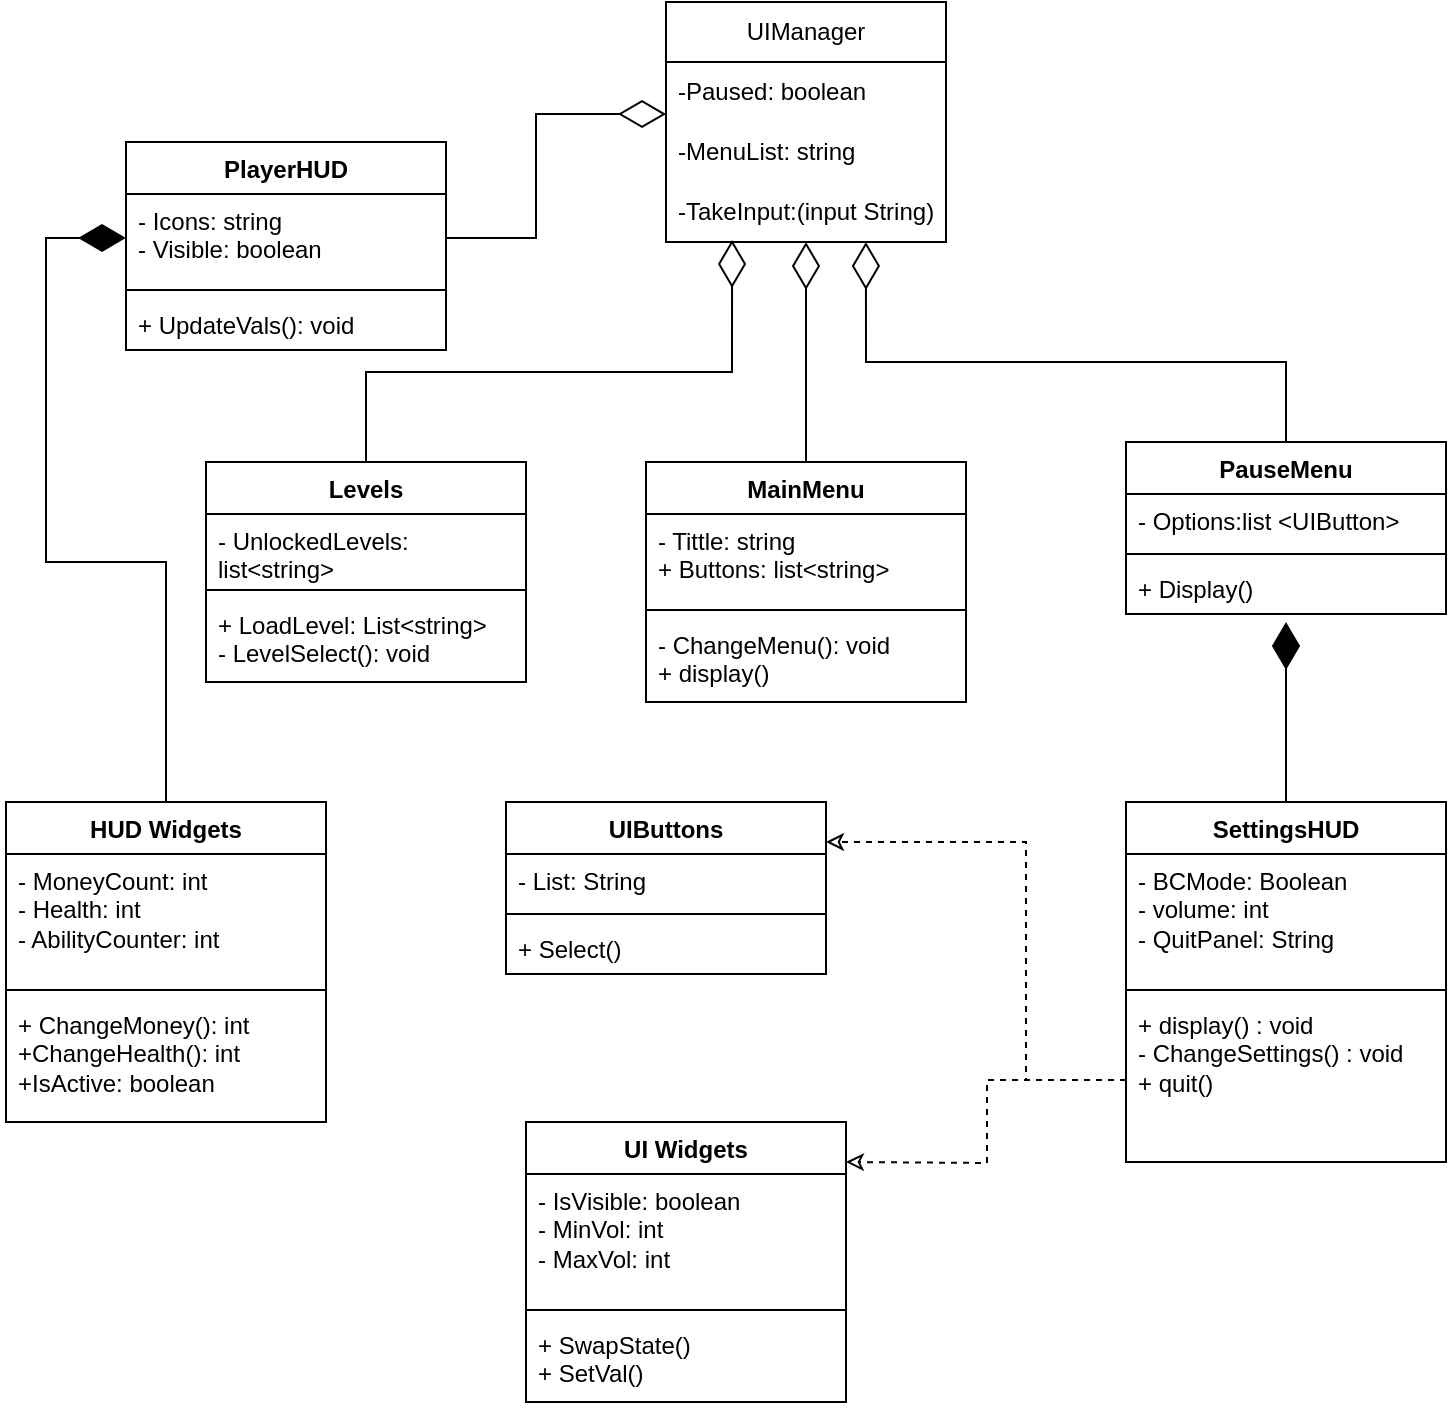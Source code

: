 <mxfile version="28.2.5">
  <diagram name="Page-1" id="ypWNH_NdX8jUmAUTKLSt">
    <mxGraphModel dx="1426" dy="751" grid="1" gridSize="10" guides="1" tooltips="1" connect="1" arrows="1" fold="1" page="1" pageScale="1" pageWidth="850" pageHeight="1100" math="0" shadow="0">
      <root>
        <mxCell id="0" />
        <mxCell id="1" parent="0" />
        <mxCell id="_kGtLuopgNVNcAvX2n4w-1" value="UIManager" style="swimlane;fontStyle=0;childLayout=stackLayout;horizontal=1;startSize=30;horizontalStack=0;resizeParent=1;resizeParentMax=0;resizeLast=0;collapsible=1;marginBottom=0;whiteSpace=wrap;html=1;" vertex="1" parent="1">
          <mxGeometry x="360" y="10" width="140" height="120" as="geometry" />
        </mxCell>
        <mxCell id="_kGtLuopgNVNcAvX2n4w-2" value="-Paused: boolean" style="text;strokeColor=none;fillColor=none;align=left;verticalAlign=middle;spacingLeft=4;spacingRight=4;overflow=hidden;points=[[0,0.5],[1,0.5]];portConstraint=eastwest;rotatable=0;whiteSpace=wrap;html=1;" vertex="1" parent="_kGtLuopgNVNcAvX2n4w-1">
          <mxGeometry y="30" width="140" height="30" as="geometry" />
        </mxCell>
        <mxCell id="_kGtLuopgNVNcAvX2n4w-3" value="-MenuList: string" style="text;strokeColor=none;fillColor=none;align=left;verticalAlign=middle;spacingLeft=4;spacingRight=4;overflow=hidden;points=[[0,0.5],[1,0.5]];portConstraint=eastwest;rotatable=0;whiteSpace=wrap;html=1;" vertex="1" parent="_kGtLuopgNVNcAvX2n4w-1">
          <mxGeometry y="60" width="140" height="30" as="geometry" />
        </mxCell>
        <mxCell id="_kGtLuopgNVNcAvX2n4w-5" value="-TakeInput:(input String)" style="text;strokeColor=none;fillColor=none;align=left;verticalAlign=middle;spacingLeft=4;spacingRight=4;overflow=hidden;points=[[0,0.5],[1,0.5]];portConstraint=eastwest;rotatable=0;whiteSpace=wrap;html=1;" vertex="1" parent="_kGtLuopgNVNcAvX2n4w-1">
          <mxGeometry y="90" width="140" height="30" as="geometry" />
        </mxCell>
        <mxCell id="_kGtLuopgNVNcAvX2n4w-25" value="PauseMenu" style="swimlane;fontStyle=1;align=center;verticalAlign=top;childLayout=stackLayout;horizontal=1;startSize=26;horizontalStack=0;resizeParent=1;resizeParentMax=0;resizeLast=0;collapsible=1;marginBottom=0;whiteSpace=wrap;html=1;" vertex="1" parent="1">
          <mxGeometry x="590" y="230" width="160" height="86" as="geometry" />
        </mxCell>
        <mxCell id="_kGtLuopgNVNcAvX2n4w-26" value="- Options:list &amp;lt;UIButton&amp;gt;" style="text;strokeColor=none;fillColor=none;align=left;verticalAlign=top;spacingLeft=4;spacingRight=4;overflow=hidden;rotatable=0;points=[[0,0.5],[1,0.5]];portConstraint=eastwest;whiteSpace=wrap;html=1;" vertex="1" parent="_kGtLuopgNVNcAvX2n4w-25">
          <mxGeometry y="26" width="160" height="26" as="geometry" />
        </mxCell>
        <mxCell id="_kGtLuopgNVNcAvX2n4w-27" value="" style="line;strokeWidth=1;fillColor=none;align=left;verticalAlign=middle;spacingTop=-1;spacingLeft=3;spacingRight=3;rotatable=0;labelPosition=right;points=[];portConstraint=eastwest;strokeColor=inherit;" vertex="1" parent="_kGtLuopgNVNcAvX2n4w-25">
          <mxGeometry y="52" width="160" height="8" as="geometry" />
        </mxCell>
        <mxCell id="_kGtLuopgNVNcAvX2n4w-28" value="+ Display()" style="text;strokeColor=none;fillColor=none;align=left;verticalAlign=top;spacingLeft=4;spacingRight=4;overflow=hidden;rotatable=0;points=[[0,0.5],[1,0.5]];portConstraint=eastwest;whiteSpace=wrap;html=1;" vertex="1" parent="_kGtLuopgNVNcAvX2n4w-25">
          <mxGeometry y="60" width="160" height="26" as="geometry" />
        </mxCell>
        <mxCell id="_kGtLuopgNVNcAvX2n4w-30" style="edgeStyle=orthogonalEdgeStyle;rounded=0;orthogonalLoop=1;jettySize=auto;html=1;elbow=vertical;endArrow=diamondThin;endFill=0;entryX=0.714;entryY=1;entryDx=0;entryDy=0;entryPerimeter=0;startSize=10;jumpSize=6;endSize=21;" edge="1" parent="1" source="_kGtLuopgNVNcAvX2n4w-25" target="_kGtLuopgNVNcAvX2n4w-5">
          <mxGeometry relative="1" as="geometry">
            <mxPoint x="440" y="150" as="targetPoint" />
          </mxGeometry>
        </mxCell>
        <mxCell id="_kGtLuopgNVNcAvX2n4w-32" value="MainMenu" style="swimlane;fontStyle=1;align=center;verticalAlign=top;childLayout=stackLayout;horizontal=1;startSize=26;horizontalStack=0;resizeParent=1;resizeParentMax=0;resizeLast=0;collapsible=1;marginBottom=0;whiteSpace=wrap;html=1;" vertex="1" parent="1">
          <mxGeometry x="350" y="240" width="160" height="120" as="geometry" />
        </mxCell>
        <mxCell id="_kGtLuopgNVNcAvX2n4w-33" value="- Tittle: string&lt;div&gt;+ Buttons: list&amp;lt;string&amp;gt;&lt;/div&gt;" style="text;strokeColor=none;fillColor=none;align=left;verticalAlign=top;spacingLeft=4;spacingRight=4;overflow=hidden;rotatable=0;points=[[0,0.5],[1,0.5]];portConstraint=eastwest;whiteSpace=wrap;html=1;" vertex="1" parent="_kGtLuopgNVNcAvX2n4w-32">
          <mxGeometry y="26" width="160" height="44" as="geometry" />
        </mxCell>
        <mxCell id="_kGtLuopgNVNcAvX2n4w-34" value="" style="line;strokeWidth=1;fillColor=none;align=left;verticalAlign=middle;spacingTop=-1;spacingLeft=3;spacingRight=3;rotatable=0;labelPosition=right;points=[];portConstraint=eastwest;strokeColor=inherit;" vertex="1" parent="_kGtLuopgNVNcAvX2n4w-32">
          <mxGeometry y="70" width="160" height="8" as="geometry" />
        </mxCell>
        <mxCell id="_kGtLuopgNVNcAvX2n4w-35" value="- ChangeMenu(): void&lt;div&gt;+ display()&lt;/div&gt;" style="text;strokeColor=none;fillColor=none;align=left;verticalAlign=top;spacingLeft=4;spacingRight=4;overflow=hidden;rotatable=0;points=[[0,0.5],[1,0.5]];portConstraint=eastwest;whiteSpace=wrap;html=1;" vertex="1" parent="_kGtLuopgNVNcAvX2n4w-32">
          <mxGeometry y="78" width="160" height="42" as="geometry" />
        </mxCell>
        <mxCell id="_kGtLuopgNVNcAvX2n4w-38" style="edgeStyle=orthogonalEdgeStyle;shape=filledEdge;rounded=0;orthogonalLoop=1;jettySize=auto;html=1;elbow=vertical;endArrow=diamondThin;endFill=0;strokeWidth=1;endSize=21;" edge="1" parent="1" source="_kGtLuopgNVNcAvX2n4w-32">
          <mxGeometry relative="1" as="geometry">
            <mxPoint x="430" y="130" as="targetPoint" />
          </mxGeometry>
        </mxCell>
        <mxCell id="_kGtLuopgNVNcAvX2n4w-39" value="Levels" style="swimlane;fontStyle=1;align=center;verticalAlign=top;childLayout=stackLayout;horizontal=1;startSize=26;horizontalStack=0;resizeParent=1;resizeParentMax=0;resizeLast=0;collapsible=1;marginBottom=0;whiteSpace=wrap;html=1;" vertex="1" parent="1">
          <mxGeometry x="130" y="240" width="160" height="110" as="geometry" />
        </mxCell>
        <mxCell id="_kGtLuopgNVNcAvX2n4w-40" value="- UnlockedLevels: list&amp;lt;string&amp;gt;&amp;nbsp;" style="text;strokeColor=none;fillColor=none;align=left;verticalAlign=top;spacingLeft=4;spacingRight=4;overflow=hidden;rotatable=0;points=[[0,0.5],[1,0.5]];portConstraint=eastwest;whiteSpace=wrap;html=1;" vertex="1" parent="_kGtLuopgNVNcAvX2n4w-39">
          <mxGeometry y="26" width="160" height="34" as="geometry" />
        </mxCell>
        <mxCell id="_kGtLuopgNVNcAvX2n4w-41" value="" style="line;strokeWidth=1;fillColor=none;align=left;verticalAlign=middle;spacingTop=-1;spacingLeft=3;spacingRight=3;rotatable=0;labelPosition=right;points=[];portConstraint=eastwest;strokeColor=inherit;" vertex="1" parent="_kGtLuopgNVNcAvX2n4w-39">
          <mxGeometry y="60" width="160" height="8" as="geometry" />
        </mxCell>
        <mxCell id="_kGtLuopgNVNcAvX2n4w-42" value="+ LoadLevel: List&amp;lt;string&amp;gt;&lt;div&gt;- LevelSelect(): void&lt;/div&gt;" style="text;strokeColor=none;fillColor=none;align=left;verticalAlign=top;spacingLeft=4;spacingRight=4;overflow=hidden;rotatable=0;points=[[0,0.5],[1,0.5]];portConstraint=eastwest;whiteSpace=wrap;html=1;" vertex="1" parent="_kGtLuopgNVNcAvX2n4w-39">
          <mxGeometry y="68" width="160" height="42" as="geometry" />
        </mxCell>
        <mxCell id="_kGtLuopgNVNcAvX2n4w-43" style="edgeStyle=orthogonalEdgeStyle;shape=filledEdge;rounded=0;orthogonalLoop=1;jettySize=auto;html=1;entryX=0.236;entryY=0.967;entryDx=0;entryDy=0;entryPerimeter=0;elbow=vertical;endArrow=diamondThin;endFill=0;endSize=21;" edge="1" parent="1" source="_kGtLuopgNVNcAvX2n4w-39" target="_kGtLuopgNVNcAvX2n4w-5">
          <mxGeometry relative="1" as="geometry" />
        </mxCell>
        <mxCell id="_kGtLuopgNVNcAvX2n4w-63" style="edgeStyle=orthogonalEdgeStyle;shape=filledEdge;rounded=0;orthogonalLoop=1;jettySize=auto;html=1;elbow=vertical;endArrow=diamondThin;endFill=1;endSize=21;" edge="1" parent="1" source="_kGtLuopgNVNcAvX2n4w-45">
          <mxGeometry relative="1" as="geometry">
            <mxPoint x="670" y="320" as="targetPoint" />
          </mxGeometry>
        </mxCell>
        <mxCell id="_kGtLuopgNVNcAvX2n4w-45" value="SettingsHUD" style="swimlane;fontStyle=1;align=center;verticalAlign=top;childLayout=stackLayout;horizontal=1;startSize=26;horizontalStack=0;resizeParent=1;resizeParentMax=0;resizeLast=0;collapsible=1;marginBottom=0;whiteSpace=wrap;html=1;" vertex="1" parent="1">
          <mxGeometry x="590" y="410" width="160" height="180" as="geometry" />
        </mxCell>
        <mxCell id="_kGtLuopgNVNcAvX2n4w-46" value="- BCMode: Boolean&lt;div&gt;- volume: int&lt;/div&gt;&lt;div&gt;- QuitPanel: String&amp;nbsp;&lt;/div&gt;" style="text;strokeColor=none;fillColor=none;align=left;verticalAlign=top;spacingLeft=4;spacingRight=4;overflow=hidden;rotatable=0;points=[[0,0.5],[1,0.5]];portConstraint=eastwest;whiteSpace=wrap;html=1;" vertex="1" parent="_kGtLuopgNVNcAvX2n4w-45">
          <mxGeometry y="26" width="160" height="64" as="geometry" />
        </mxCell>
        <mxCell id="_kGtLuopgNVNcAvX2n4w-47" value="" style="line;strokeWidth=1;fillColor=none;align=left;verticalAlign=middle;spacingTop=-1;spacingLeft=3;spacingRight=3;rotatable=0;labelPosition=right;points=[];portConstraint=eastwest;strokeColor=inherit;" vertex="1" parent="_kGtLuopgNVNcAvX2n4w-45">
          <mxGeometry y="90" width="160" height="8" as="geometry" />
        </mxCell>
        <mxCell id="_kGtLuopgNVNcAvX2n4w-53" style="edgeStyle=orthogonalEdgeStyle;shape=filledEdge;rounded=0;orthogonalLoop=1;jettySize=auto;html=1;elbow=vertical;endArrow=classic;endFill=0;dashed=1;" edge="1" parent="_kGtLuopgNVNcAvX2n4w-45" source="_kGtLuopgNVNcAvX2n4w-48">
          <mxGeometry relative="1" as="geometry">
            <mxPoint x="-150" y="20" as="targetPoint" />
            <Array as="points">
              <mxPoint x="-50" y="139" />
              <mxPoint x="-50" y="20" />
            </Array>
          </mxGeometry>
        </mxCell>
        <mxCell id="_kGtLuopgNVNcAvX2n4w-54" style="edgeStyle=orthogonalEdgeStyle;shape=filledEdge;rounded=0;orthogonalLoop=1;jettySize=auto;html=1;elbow=vertical;dashed=1;endArrow=classic;endFill=0;" edge="1" parent="_kGtLuopgNVNcAvX2n4w-45" source="_kGtLuopgNVNcAvX2n4w-48">
          <mxGeometry relative="1" as="geometry">
            <mxPoint x="-140" y="180" as="targetPoint" />
          </mxGeometry>
        </mxCell>
        <mxCell id="_kGtLuopgNVNcAvX2n4w-48" value="+ display() : void&lt;div&gt;- ChangeSettings() : void&lt;/div&gt;&lt;div&gt;+ quit()&lt;br&gt;&lt;div&gt;&lt;br&gt;&lt;/div&gt;&lt;/div&gt;" style="text;strokeColor=none;fillColor=none;align=left;verticalAlign=top;spacingLeft=4;spacingRight=4;overflow=hidden;rotatable=0;points=[[0,0.5],[1,0.5]];portConstraint=eastwest;whiteSpace=wrap;html=1;" vertex="1" parent="_kGtLuopgNVNcAvX2n4w-45">
          <mxGeometry y="98" width="160" height="82" as="geometry" />
        </mxCell>
        <mxCell id="_kGtLuopgNVNcAvX2n4w-49" value="UIButtons" style="swimlane;fontStyle=1;align=center;verticalAlign=top;childLayout=stackLayout;horizontal=1;startSize=26;horizontalStack=0;resizeParent=1;resizeParentMax=0;resizeLast=0;collapsible=1;marginBottom=0;whiteSpace=wrap;html=1;" vertex="1" parent="1">
          <mxGeometry x="280" y="410" width="160" height="86" as="geometry" />
        </mxCell>
        <mxCell id="_kGtLuopgNVNcAvX2n4w-50" value="- List: String" style="text;strokeColor=none;fillColor=none;align=left;verticalAlign=top;spacingLeft=4;spacingRight=4;overflow=hidden;rotatable=0;points=[[0,0.5],[1,0.5]];portConstraint=eastwest;whiteSpace=wrap;html=1;" vertex="1" parent="_kGtLuopgNVNcAvX2n4w-49">
          <mxGeometry y="26" width="160" height="26" as="geometry" />
        </mxCell>
        <mxCell id="_kGtLuopgNVNcAvX2n4w-51" value="" style="line;strokeWidth=1;fillColor=none;align=left;verticalAlign=middle;spacingTop=-1;spacingLeft=3;spacingRight=3;rotatable=0;labelPosition=right;points=[];portConstraint=eastwest;strokeColor=inherit;" vertex="1" parent="_kGtLuopgNVNcAvX2n4w-49">
          <mxGeometry y="52" width="160" height="8" as="geometry" />
        </mxCell>
        <mxCell id="_kGtLuopgNVNcAvX2n4w-52" value="+ Select()&lt;div&gt;&lt;br&gt;&lt;/div&gt;" style="text;strokeColor=none;fillColor=none;align=left;verticalAlign=top;spacingLeft=4;spacingRight=4;overflow=hidden;rotatable=0;points=[[0,0.5],[1,0.5]];portConstraint=eastwest;whiteSpace=wrap;html=1;" vertex="1" parent="_kGtLuopgNVNcAvX2n4w-49">
          <mxGeometry y="60" width="160" height="26" as="geometry" />
        </mxCell>
        <mxCell id="_kGtLuopgNVNcAvX2n4w-55" value="UI Widgets" style="swimlane;fontStyle=1;align=center;verticalAlign=top;childLayout=stackLayout;horizontal=1;startSize=26;horizontalStack=0;resizeParent=1;resizeParentMax=0;resizeLast=0;collapsible=1;marginBottom=0;whiteSpace=wrap;html=1;" vertex="1" parent="1">
          <mxGeometry x="290" y="570" width="160" height="140" as="geometry" />
        </mxCell>
        <mxCell id="_kGtLuopgNVNcAvX2n4w-56" value="- IsVisible: boolean&lt;div&gt;- MinVol: int&amp;nbsp;&lt;/div&gt;&lt;div&gt;- MaxVol: int&lt;br&gt;&lt;div&gt;&lt;br&gt;&lt;/div&gt;&lt;/div&gt;" style="text;strokeColor=none;fillColor=none;align=left;verticalAlign=top;spacingLeft=4;spacingRight=4;overflow=hidden;rotatable=0;points=[[0,0.5],[1,0.5]];portConstraint=eastwest;whiteSpace=wrap;html=1;" vertex="1" parent="_kGtLuopgNVNcAvX2n4w-55">
          <mxGeometry y="26" width="160" height="64" as="geometry" />
        </mxCell>
        <mxCell id="_kGtLuopgNVNcAvX2n4w-57" value="" style="line;strokeWidth=1;fillColor=none;align=left;verticalAlign=middle;spacingTop=-1;spacingLeft=3;spacingRight=3;rotatable=0;labelPosition=right;points=[];portConstraint=eastwest;strokeColor=inherit;" vertex="1" parent="_kGtLuopgNVNcAvX2n4w-55">
          <mxGeometry y="90" width="160" height="8" as="geometry" />
        </mxCell>
        <mxCell id="_kGtLuopgNVNcAvX2n4w-58" value="+ SwapState()&lt;div&gt;+ SetVal()&lt;/div&gt;" style="text;strokeColor=none;fillColor=none;align=left;verticalAlign=top;spacingLeft=4;spacingRight=4;overflow=hidden;rotatable=0;points=[[0,0.5],[1,0.5]];portConstraint=eastwest;whiteSpace=wrap;html=1;" vertex="1" parent="_kGtLuopgNVNcAvX2n4w-55">
          <mxGeometry y="98" width="160" height="42" as="geometry" />
        </mxCell>
        <mxCell id="_kGtLuopgNVNcAvX2n4w-59" value="PlayerHUD" style="swimlane;fontStyle=1;align=center;verticalAlign=top;childLayout=stackLayout;horizontal=1;startSize=26;horizontalStack=0;resizeParent=1;resizeParentMax=0;resizeLast=0;collapsible=1;marginBottom=0;whiteSpace=wrap;html=1;" vertex="1" parent="1">
          <mxGeometry x="90" y="80" width="160" height="104" as="geometry" />
        </mxCell>
        <mxCell id="_kGtLuopgNVNcAvX2n4w-60" value="- Icons: string&lt;div&gt;- Visible: boolean&lt;/div&gt;" style="text;strokeColor=none;fillColor=none;align=left;verticalAlign=top;spacingLeft=4;spacingRight=4;overflow=hidden;rotatable=0;points=[[0,0.5],[1,0.5]];portConstraint=eastwest;whiteSpace=wrap;html=1;" vertex="1" parent="_kGtLuopgNVNcAvX2n4w-59">
          <mxGeometry y="26" width="160" height="44" as="geometry" />
        </mxCell>
        <mxCell id="_kGtLuopgNVNcAvX2n4w-61" value="" style="line;strokeWidth=1;fillColor=none;align=left;verticalAlign=middle;spacingTop=-1;spacingLeft=3;spacingRight=3;rotatable=0;labelPosition=right;points=[];portConstraint=eastwest;strokeColor=inherit;" vertex="1" parent="_kGtLuopgNVNcAvX2n4w-59">
          <mxGeometry y="70" width="160" height="8" as="geometry" />
        </mxCell>
        <mxCell id="_kGtLuopgNVNcAvX2n4w-62" value="+ UpdateVals(): void&amp;nbsp;" style="text;strokeColor=none;fillColor=none;align=left;verticalAlign=top;spacingLeft=4;spacingRight=4;overflow=hidden;rotatable=0;points=[[0,0.5],[1,0.5]];portConstraint=eastwest;whiteSpace=wrap;html=1;" vertex="1" parent="_kGtLuopgNVNcAvX2n4w-59">
          <mxGeometry y="78" width="160" height="26" as="geometry" />
        </mxCell>
        <mxCell id="_kGtLuopgNVNcAvX2n4w-65" style="edgeStyle=orthogonalEdgeStyle;shape=filledEdge;rounded=0;orthogonalLoop=1;jettySize=auto;html=1;entryX=0;entryY=0.867;entryDx=0;entryDy=0;entryPerimeter=0;elbow=vertical;endArrow=diamondThin;endFill=0;endSize=21;" edge="1" parent="1" source="_kGtLuopgNVNcAvX2n4w-60" target="_kGtLuopgNVNcAvX2n4w-2">
          <mxGeometry relative="1" as="geometry" />
        </mxCell>
        <mxCell id="_kGtLuopgNVNcAvX2n4w-70" style="edgeStyle=orthogonalEdgeStyle;shape=filledEdge;rounded=0;orthogonalLoop=1;jettySize=auto;html=1;elbow=vertical;endArrow=diamondThin;endFill=1;endSize=21;" edge="1" parent="1" source="_kGtLuopgNVNcAvX2n4w-66" target="_kGtLuopgNVNcAvX2n4w-60">
          <mxGeometry relative="1" as="geometry" />
        </mxCell>
        <mxCell id="_kGtLuopgNVNcAvX2n4w-66" value="HUD Widgets" style="swimlane;fontStyle=1;align=center;verticalAlign=top;childLayout=stackLayout;horizontal=1;startSize=26;horizontalStack=0;resizeParent=1;resizeParentMax=0;resizeLast=0;collapsible=1;marginBottom=0;whiteSpace=wrap;html=1;" vertex="1" parent="1">
          <mxGeometry x="30" y="410" width="160" height="160" as="geometry" />
        </mxCell>
        <mxCell id="_kGtLuopgNVNcAvX2n4w-67" value="- MoneyCount: int&lt;div&gt;- Health: int&lt;/div&gt;&lt;div&gt;- AbilityCounter: int&amp;nbsp;&lt;/div&gt;" style="text;strokeColor=none;fillColor=none;align=left;verticalAlign=top;spacingLeft=4;spacingRight=4;overflow=hidden;rotatable=0;points=[[0,0.5],[1,0.5]];portConstraint=eastwest;whiteSpace=wrap;html=1;" vertex="1" parent="_kGtLuopgNVNcAvX2n4w-66">
          <mxGeometry y="26" width="160" height="64" as="geometry" />
        </mxCell>
        <mxCell id="_kGtLuopgNVNcAvX2n4w-68" value="" style="line;strokeWidth=1;fillColor=none;align=left;verticalAlign=middle;spacingTop=-1;spacingLeft=3;spacingRight=3;rotatable=0;labelPosition=right;points=[];portConstraint=eastwest;strokeColor=inherit;" vertex="1" parent="_kGtLuopgNVNcAvX2n4w-66">
          <mxGeometry y="90" width="160" height="8" as="geometry" />
        </mxCell>
        <mxCell id="_kGtLuopgNVNcAvX2n4w-69" value="+ ChangeMoney(): int&lt;div&gt;+ChangeHealth(): int&lt;/div&gt;&lt;div&gt;+IsActive: boolean&lt;/div&gt;" style="text;strokeColor=none;fillColor=none;align=left;verticalAlign=top;spacingLeft=4;spacingRight=4;overflow=hidden;rotatable=0;points=[[0,0.5],[1,0.5]];portConstraint=eastwest;whiteSpace=wrap;html=1;" vertex="1" parent="_kGtLuopgNVNcAvX2n4w-66">
          <mxGeometry y="98" width="160" height="62" as="geometry" />
        </mxCell>
      </root>
    </mxGraphModel>
  </diagram>
</mxfile>
